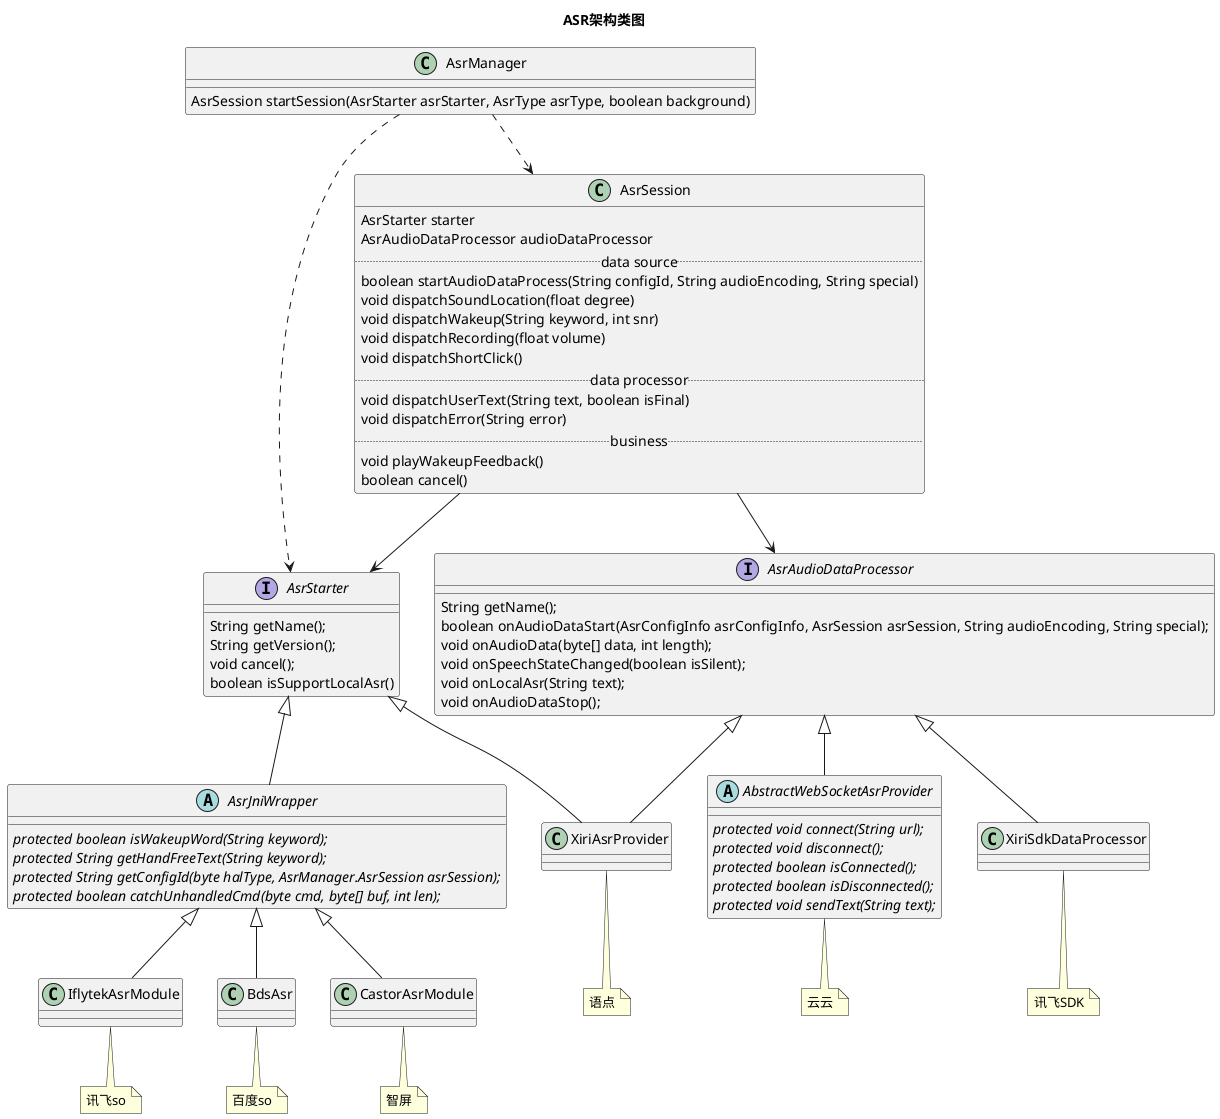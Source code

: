 @startuml
'https://plantuml.com/class-diagram
title ASR架构类图

interface AsrStarter {
    String getName();
    String getVersion();
    void cancel();
    boolean isSupportLocalAsr()
}
interface AsrAudioDataProcessor {
    String getName();
    boolean onAudioDataStart(AsrConfigInfo asrConfigInfo, AsrSession asrSession, String audioEncoding, String special);
    void onAudioData(byte[] data, int length);
    void onSpeechStateChanged(boolean isSilent);
    void onLocalAsr(String text);
    void onAudioDataStop();
}
class AsrManager {
    AsrSession startSession(AsrStarter asrStarter, AsrType asrType, boolean background)
}
class AsrSession {
    AsrStarter starter
    AsrAudioDataProcessor audioDataProcessor
    ..data source..
    boolean startAudioDataProcess(String configId, String audioEncoding, String special)
    void dispatchSoundLocation(float degree)
    void dispatchWakeup(String keyword, int snr)
    void dispatchRecording(float volume)
    void dispatchShortClick()
    ..data processor..
    void dispatchUserText(String text, boolean isFinal)
    void dispatchError(String error)
    ..business..
    void playWakeupFeedback()
    boolean cancel()
}
abstract class AsrJniWrapper {
    protected {abstract} boolean isWakeupWord(String keyword);
    protected {abstract} String getHandFreeText(String keyword);
    protected {abstract} String getConfigId(byte halType, AsrManager.AsrSession asrSession);
    protected {abstract} boolean catchUnhandledCmd(byte cmd, byte[] buf, int len);
}
class IflytekAsrModule
note bottom: 讯飞so
class XiriAsrProvider
note bottom: 语点
abstract class AbstractWebSocketAsrProvider {
    protected {abstract} void connect(String url);
    protected {abstract} void disconnect();
    protected {abstract} boolean isConnected();
    protected {abstract} boolean isDisconnected();
    protected {abstract} void sendText(String text);
}
note bottom: 云云
class XiriSdkDataProcessor
note bottom: 讯飞SDK
class BdsAsr
note bottom: 百度so
class CastorAsrModule
note bottom: 智屏

AsrManager ..> AsrStarter
AsrManager ..> AsrSession
AsrSession --> AsrStarter
AsrSession --> AsrAudioDataProcessor
AsrStarter <|-- AsrJniWrapper
AsrStarter <|-- XiriAsrProvider
AsrAudioDataProcessor <|-- XiriAsrProvider
AsrAudioDataProcessor <|-- XiriSdkDataProcessor
AsrAudioDataProcessor <|-- AbstractWebSocketAsrProvider
AsrJniWrapper <|-- IflytekAsrModule
AsrJniWrapper <|-- BdsAsr
AsrJniWrapper <|-- CastorAsrModule
@enduml